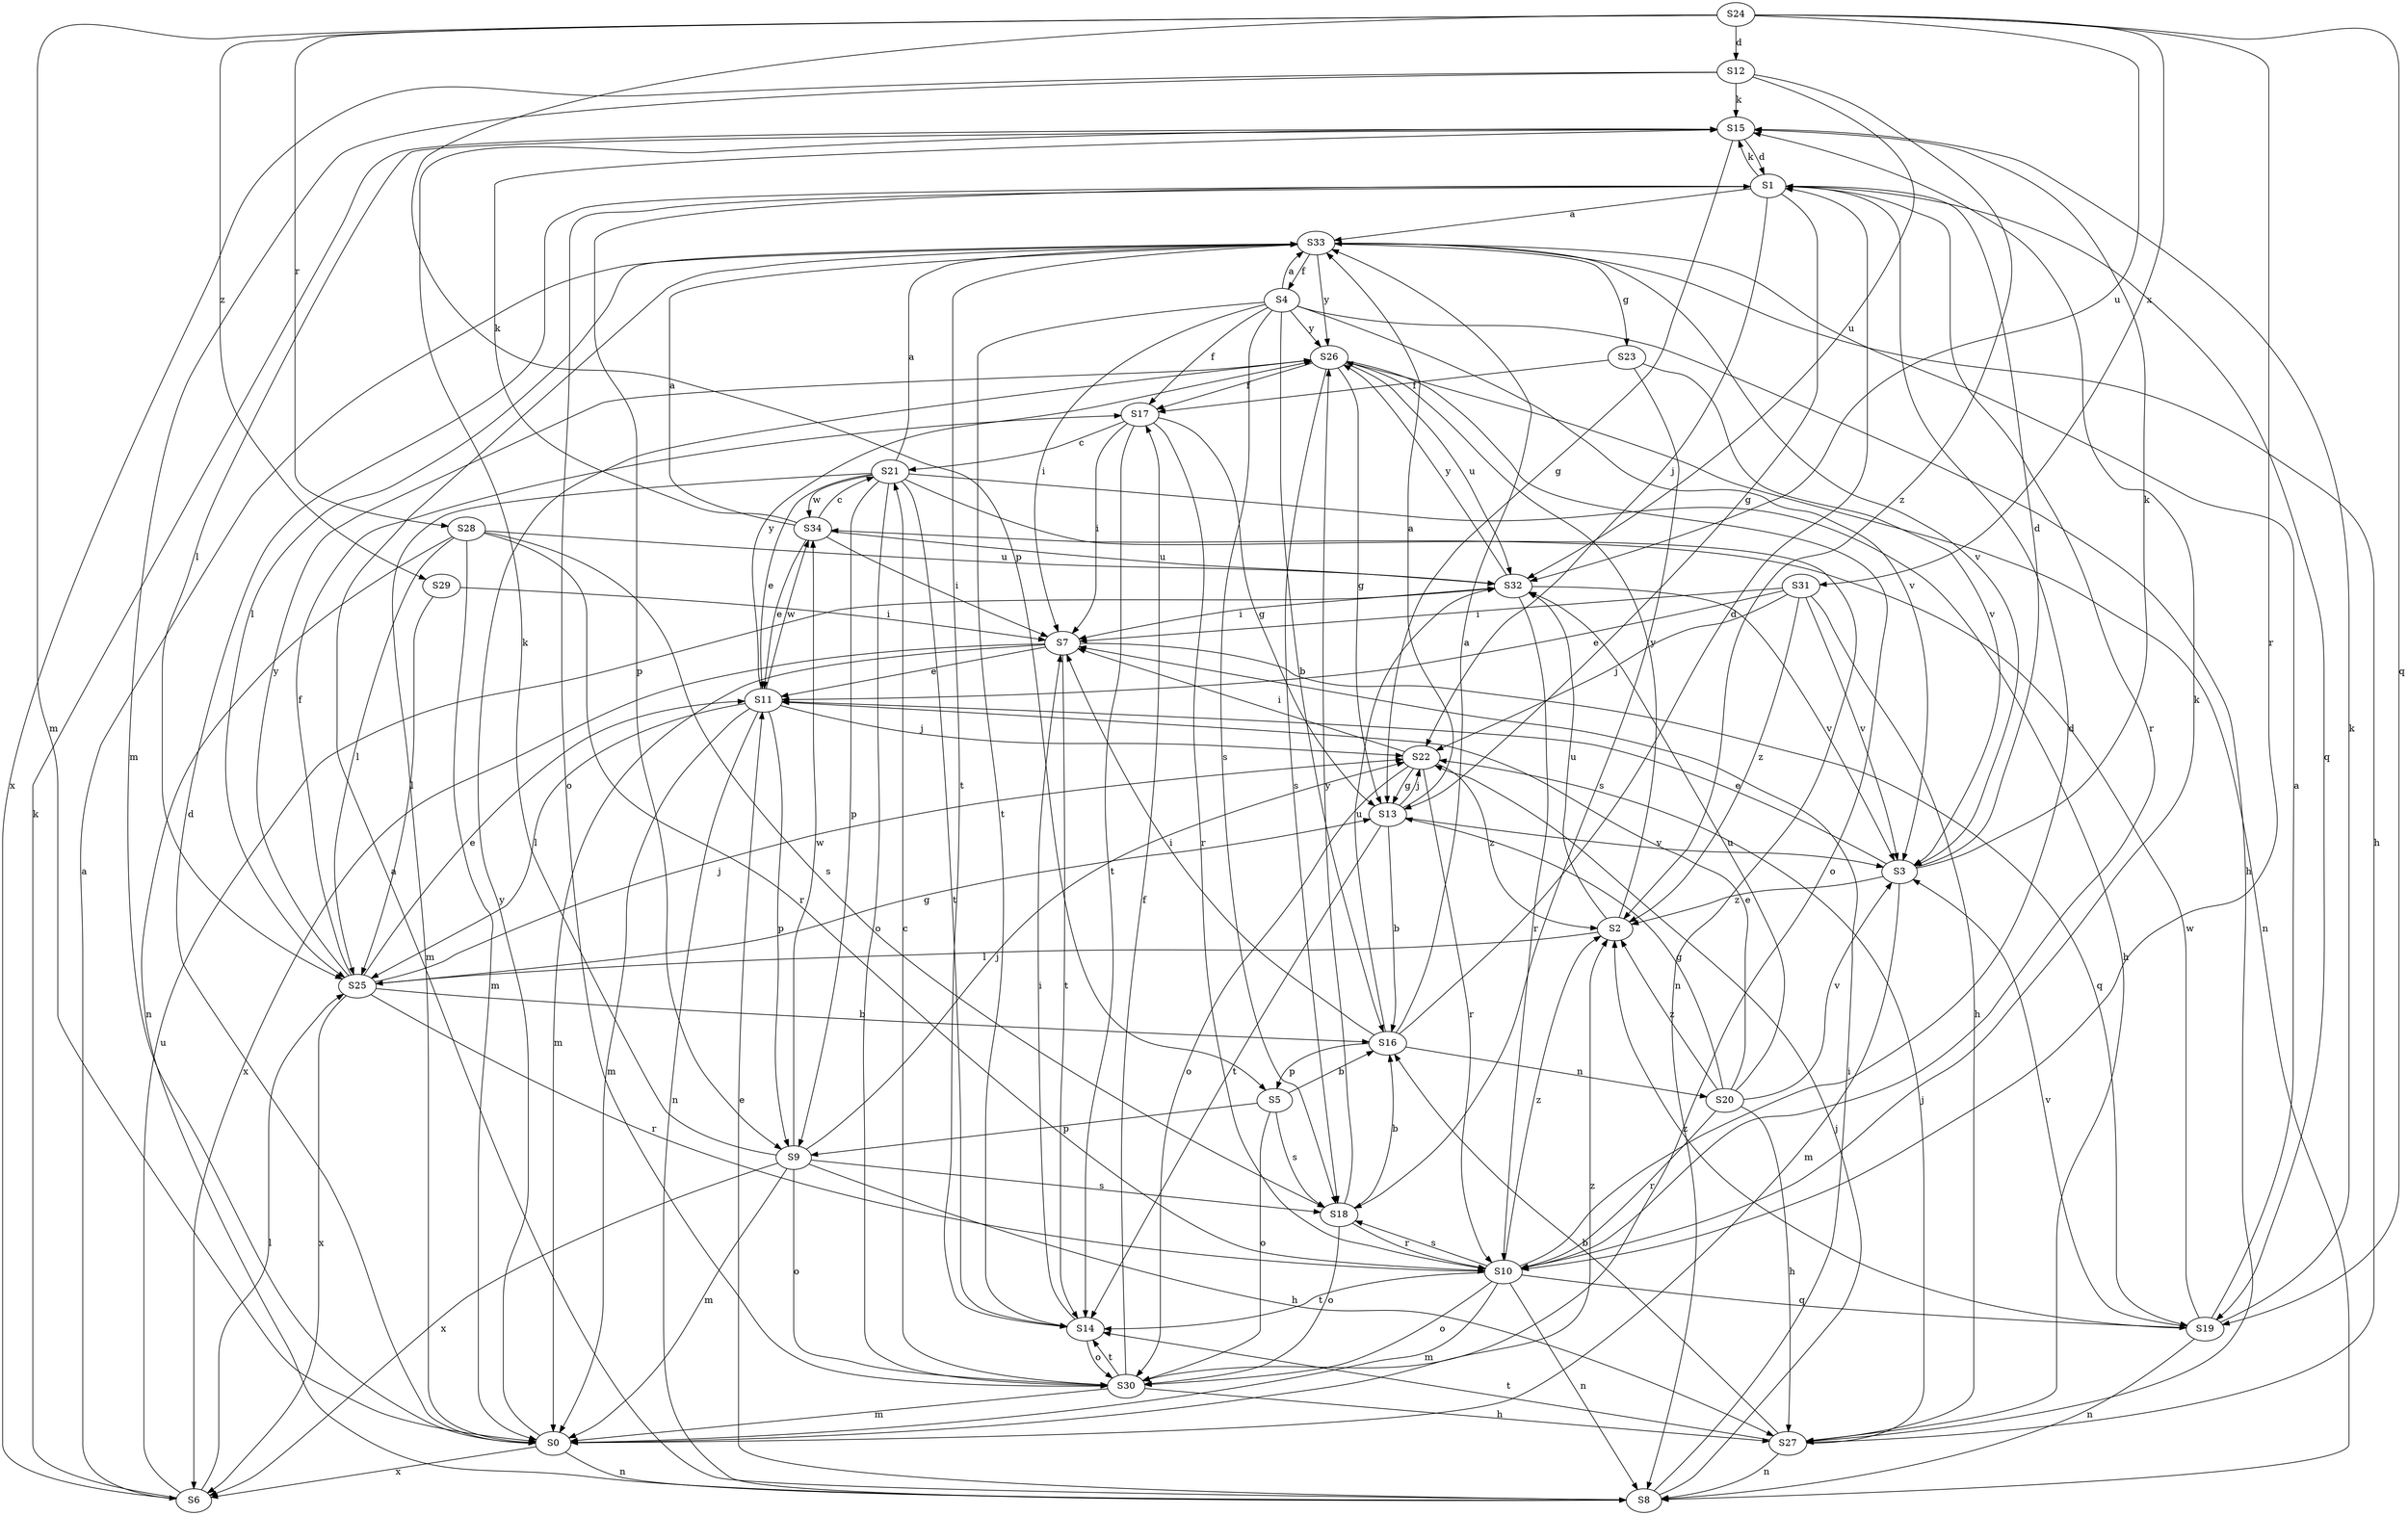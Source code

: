 strict digraph  {
S24;
S33;
S16;
S21;
S12;
S1;
S11;
S4;
S17;
S23;
S13;
S27;
S7;
S22;
S15;
S25;
S0;
S20;
S8;
S30;
S5;
S9;
S19;
S28;
S10;
S18;
S14;
S32;
S3;
S34;
S31;
S6;
S26;
S29;
S2;
S24 -> S12  [label=d];
S24 -> S0  [label=m];
S24 -> S5  [label=p];
S24 -> S19  [label=q];
S24 -> S28  [label=r];
S24 -> S10  [label=r];
S24 -> S32  [label=u];
S24 -> S31  [label=x];
S24 -> S29  [label=z];
S33 -> S4  [label=f];
S33 -> S23  [label=g];
S33 -> S27  [label=h];
S33 -> S25  [label=l];
S33 -> S14  [label=t];
S33 -> S3  [label=v];
S33 -> S26  [label=y];
S16 -> S33  [label=a];
S16 -> S1  [label=d];
S16 -> S7  [label=i];
S16 -> S20  [label=n];
S16 -> S5  [label=p];
S16 -> S32  [label=u];
S21 -> S33  [label=a];
S21 -> S11  [label=e];
S21 -> S27  [label=h];
S21 -> S0  [label=m];
S21 -> S8  [label=n];
S21 -> S30  [label=o];
S21 -> S9  [label=p];
S21 -> S14  [label=t];
S21 -> S34  [label=w];
S12 -> S15  [label=k];
S12 -> S0  [label=m];
S12 -> S32  [label=u];
S12 -> S6  [label=x];
S12 -> S2  [label=z];
S1 -> S33  [label=a];
S1 -> S13  [label=g];
S1 -> S22  [label=j];
S1 -> S15  [label=k];
S1 -> S30  [label=o];
S1 -> S9  [label=p];
S1 -> S19  [label=q];
S1 -> S10  [label=r];
S11 -> S22  [label=j];
S11 -> S25  [label=l];
S11 -> S0  [label=m];
S11 -> S8  [label=n];
S11 -> S9  [label=p];
S11 -> S34  [label=w];
S11 -> S26  [label=y];
S4 -> S33  [label=a];
S4 -> S16  [label=b];
S4 -> S17  [label=f];
S4 -> S27  [label=h];
S4 -> S7  [label=i];
S4 -> S18  [label=s];
S4 -> S14  [label=t];
S4 -> S3  [label=v];
S4 -> S26  [label=y];
S17 -> S21  [label=c];
S17 -> S13  [label=g];
S17 -> S7  [label=i];
S17 -> S10  [label=r];
S17 -> S14  [label=t];
S23 -> S17  [label=f];
S23 -> S18  [label=s];
S23 -> S3  [label=v];
S13 -> S33  [label=a];
S13 -> S16  [label=b];
S13 -> S22  [label=j];
S13 -> S14  [label=t];
S13 -> S3  [label=v];
S27 -> S16  [label=b];
S27 -> S22  [label=j];
S27 -> S8  [label=n];
S27 -> S14  [label=t];
S7 -> S11  [label=e];
S7 -> S0  [label=m];
S7 -> S19  [label=q];
S7 -> S14  [label=t];
S7 -> S6  [label=x];
S22 -> S13  [label=g];
S22 -> S7  [label=i];
S22 -> S30  [label=o];
S22 -> S10  [label=r];
S22 -> S2  [label=z];
S15 -> S1  [label=d];
S15 -> S13  [label=g];
S15 -> S25  [label=l];
S25 -> S16  [label=b];
S25 -> S11  [label=e];
S25 -> S17  [label=f];
S25 -> S13  [label=g];
S25 -> S22  [label=j];
S25 -> S10  [label=r];
S25 -> S6  [label=x];
S25 -> S26  [label=y];
S0 -> S1  [label=d];
S0 -> S8  [label=n];
S0 -> S6  [label=x];
S0 -> S26  [label=y];
S0 -> S2  [label=z];
S20 -> S11  [label=e];
S20 -> S13  [label=g];
S20 -> S27  [label=h];
S20 -> S10  [label=r];
S20 -> S32  [label=u];
S20 -> S3  [label=v];
S20 -> S2  [label=z];
S8 -> S33  [label=a];
S8 -> S11  [label=e];
S8 -> S7  [label=i];
S8 -> S22  [label=j];
S30 -> S21  [label=c];
S30 -> S17  [label=f];
S30 -> S27  [label=h];
S30 -> S0  [label=m];
S30 -> S14  [label=t];
S5 -> S16  [label=b];
S5 -> S30  [label=o];
S5 -> S9  [label=p];
S5 -> S18  [label=s];
S9 -> S27  [label=h];
S9 -> S22  [label=j];
S9 -> S15  [label=k];
S9 -> S0  [label=m];
S9 -> S30  [label=o];
S9 -> S18  [label=s];
S9 -> S34  [label=w];
S9 -> S6  [label=x];
S19 -> S33  [label=a];
S19 -> S15  [label=k];
S19 -> S8  [label=n];
S19 -> S3  [label=v];
S19 -> S34  [label=w];
S19 -> S2  [label=z];
S28 -> S25  [label=l];
S28 -> S0  [label=m];
S28 -> S8  [label=n];
S28 -> S10  [label=r];
S28 -> S18  [label=s];
S28 -> S32  [label=u];
S10 -> S1  [label=d];
S10 -> S15  [label=k];
S10 -> S0  [label=m];
S10 -> S8  [label=n];
S10 -> S30  [label=o];
S10 -> S19  [label=q];
S10 -> S18  [label=s];
S10 -> S14  [label=t];
S10 -> S2  [label=z];
S18 -> S16  [label=b];
S18 -> S30  [label=o];
S18 -> S10  [label=r];
S18 -> S26  [label=y];
S14 -> S7  [label=i];
S14 -> S30  [label=o];
S32 -> S7  [label=i];
S32 -> S10  [label=r];
S32 -> S3  [label=v];
S32 -> S26  [label=y];
S3 -> S1  [label=d];
S3 -> S11  [label=e];
S3 -> S15  [label=k];
S3 -> S0  [label=m];
S3 -> S2  [label=z];
S34 -> S33  [label=a];
S34 -> S21  [label=c];
S34 -> S11  [label=e];
S34 -> S7  [label=i];
S34 -> S15  [label=k];
S34 -> S32  [label=u];
S31 -> S11  [label=e];
S31 -> S27  [label=h];
S31 -> S7  [label=i];
S31 -> S22  [label=j];
S31 -> S3  [label=v];
S31 -> S2  [label=z];
S6 -> S33  [label=a];
S6 -> S15  [label=k];
S6 -> S25  [label=l];
S6 -> S32  [label=u];
S26 -> S17  [label=f];
S26 -> S13  [label=g];
S26 -> S8  [label=n];
S26 -> S30  [label=o];
S26 -> S18  [label=s];
S26 -> S32  [label=u];
S29 -> S7  [label=i];
S29 -> S25  [label=l];
S2 -> S25  [label=l];
S2 -> S32  [label=u];
S2 -> S26  [label=y];
}
